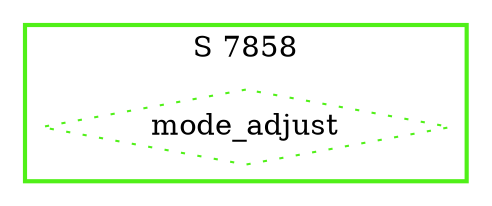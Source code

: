 digraph G {
  ratio=0.500000;
  "UV mode_adjust (7858)" [shape=diamond, label="mode_adjust",
                           color="#50F018", style=dotted];
  
  subgraph cluster_7858 { label="S 7858";
    color="#50F018";
    style=bold;
    "UV mode_adjust (7858)"; };
  
  
  }